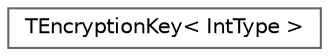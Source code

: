 digraph "Graphical Class Hierarchy"
{
 // INTERACTIVE_SVG=YES
 // LATEX_PDF_SIZE
  bgcolor="transparent";
  edge [fontname=Helvetica,fontsize=10,labelfontname=Helvetica,labelfontsize=10];
  node [fontname=Helvetica,fontsize=10,shape=box,height=0.2,width=0.4];
  rankdir="LR";
  Node0 [id="Node000000",label="TEncryptionKey\< IntType \>",height=0.2,width=0.4,color="grey40", fillcolor="white", style="filled",URL="$d9/d0c/structTEncryptionKey.html",tooltip="Encryption key - exponent and modulus pair."];
}
